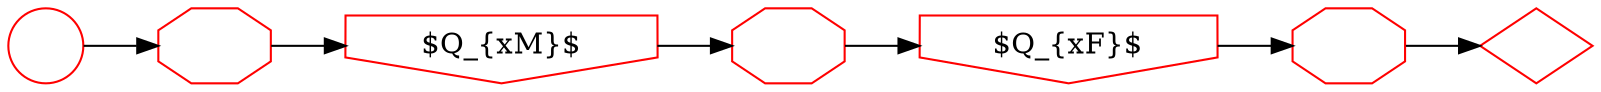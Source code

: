 digraph G {
	rankdir=LR;
    S [label="", shape=circle, color=red];
    E [label="", shape=diamond, color=red];
    
    W0 [label="", shape=octagon, color=red];
    W1 [label="", shape=octagon, color=red];
    D1 [label="$Q_{xM}$", shape=invhouse, color=red];
    W2 [label="", shape=octagon, color=red];
    D2 [label="$Q_{xF}$", shape=invhouse, color=red];

S->W0->D1->W1->D2->W2->E;


}
